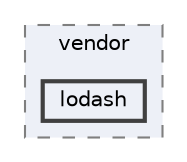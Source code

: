 digraph "public/Muse/assets/vendor/lodash"
{
 // LATEX_PDF_SIZE
  bgcolor="transparent";
  edge [fontname=Helvetica,fontsize=10,labelfontname=Helvetica,labelfontsize=10];
  node [fontname=Helvetica,fontsize=10,shape=box,height=0.2,width=0.4];
  compound=true
  subgraph clusterdir_9fefae0eca2a2a8210e5622cdcf99cc1 {
    graph [ bgcolor="#edf0f7", pencolor="grey50", label="vendor", fontname=Helvetica,fontsize=10 style="filled,dashed", URL="dir_9fefae0eca2a2a8210e5622cdcf99cc1.html",tooltip=""]
  dir_8949235016aed5dfc95de803e2a2815e [label="lodash", fillcolor="#edf0f7", color="grey25", style="filled,bold", URL="dir_8949235016aed5dfc95de803e2a2815e.html",tooltip=""];
  }
}
